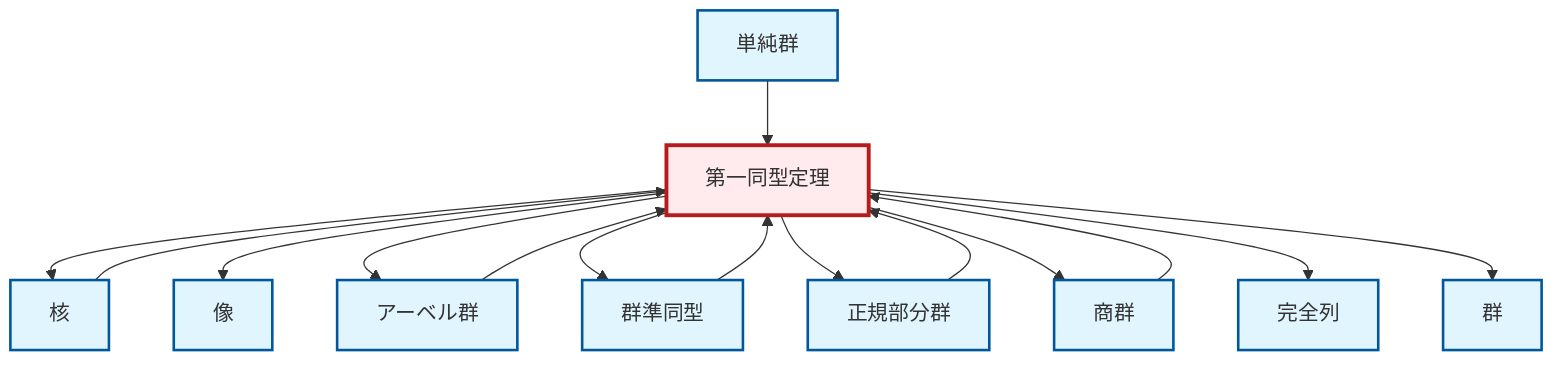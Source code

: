 graph TD
    classDef definition fill:#e1f5fe,stroke:#01579b,stroke-width:2px
    classDef theorem fill:#f3e5f5,stroke:#4a148c,stroke-width:2px
    classDef axiom fill:#fff3e0,stroke:#e65100,stroke-width:2px
    classDef example fill:#e8f5e9,stroke:#1b5e20,stroke-width:2px
    classDef current fill:#ffebee,stroke:#b71c1c,stroke-width:3px
    def-simple-group["単純群"]:::definition
    def-kernel["核"]:::definition
    def-homomorphism["群準同型"]:::definition
    def-group["群"]:::definition
    def-normal-subgroup["正規部分群"]:::definition
    thm-first-isomorphism["第一同型定理"]:::theorem
    def-exact-sequence["完全列"]:::definition
    def-abelian-group["アーベル群"]:::definition
    def-quotient-group["商群"]:::definition
    def-image["像"]:::definition
    def-kernel --> thm-first-isomorphism
    thm-first-isomorphism --> def-kernel
    thm-first-isomorphism --> def-image
    thm-first-isomorphism --> def-abelian-group
    def-quotient-group --> thm-first-isomorphism
    def-abelian-group --> thm-first-isomorphism
    thm-first-isomorphism --> def-homomorphism
    thm-first-isomorphism --> def-normal-subgroup
    def-simple-group --> thm-first-isomorphism
    def-normal-subgroup --> thm-first-isomorphism
    def-homomorphism --> thm-first-isomorphism
    thm-first-isomorphism --> def-quotient-group
    thm-first-isomorphism --> def-exact-sequence
    thm-first-isomorphism --> def-group
    class thm-first-isomorphism current